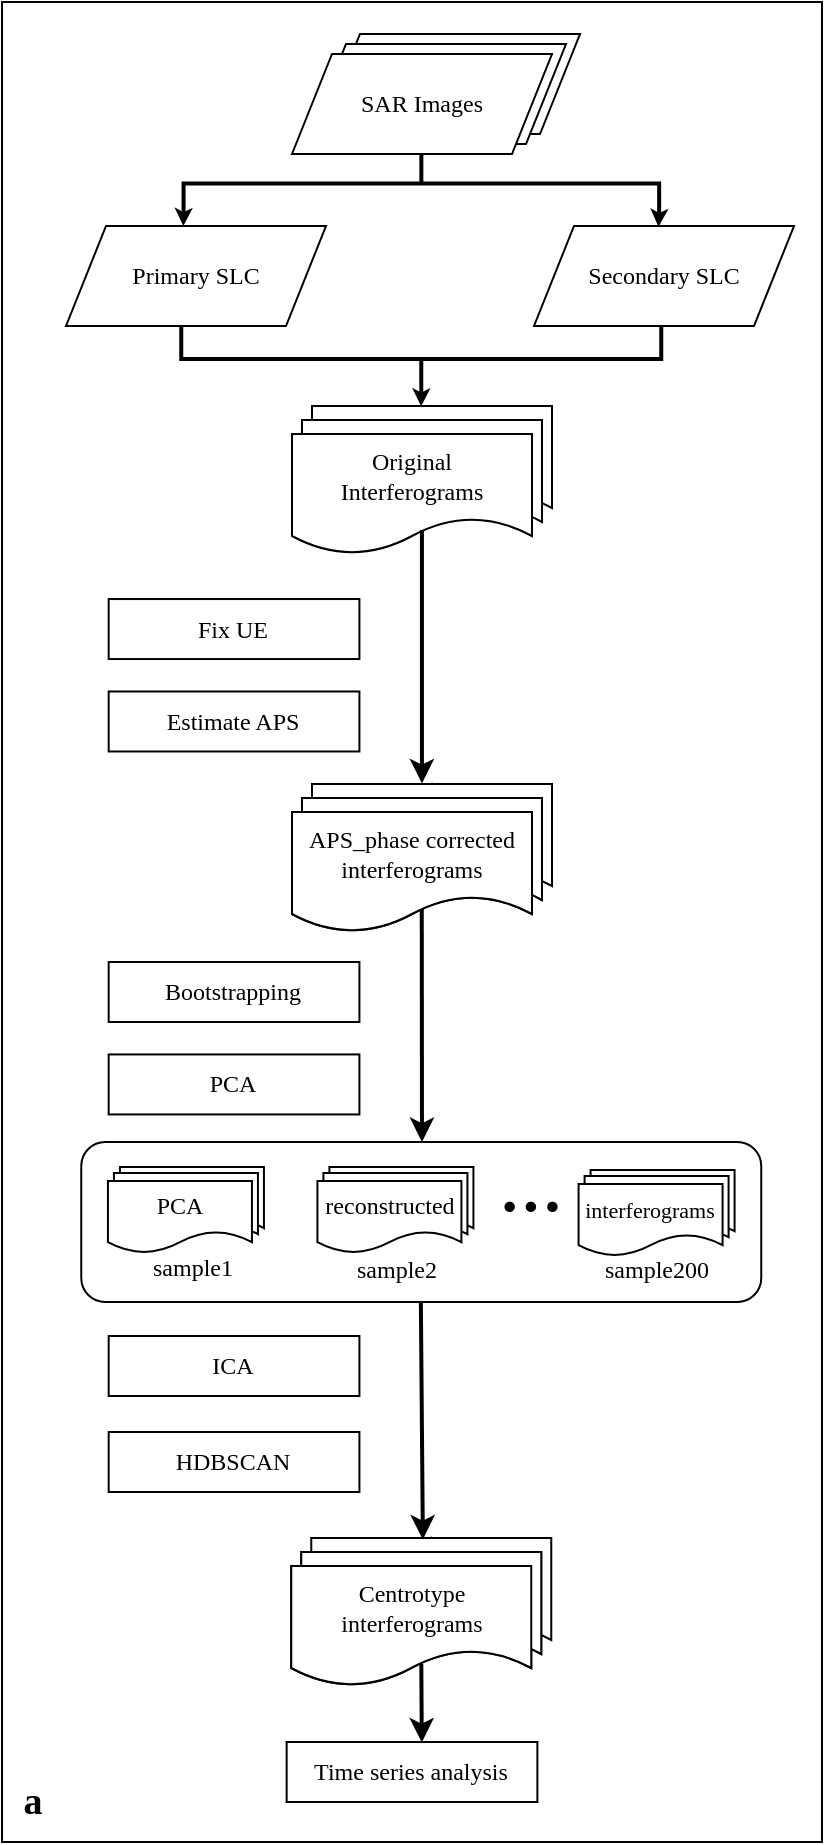 <mxfile version="23.0.1" type="github">
  <diagram name="第 1 页" id="zuDnoThSKm5jyti0MEzp">
    <mxGraphModel dx="677" dy="1615" grid="1" gridSize="10" guides="1" tooltips="1" connect="1" arrows="1" fold="1" page="1" pageScale="1" pageWidth="827" pageHeight="1169" math="0" shadow="0">
      <root>
        <mxCell id="0" />
        <mxCell id="1" style="" parent="0" />
        <mxCell id="r5xfpzyNgkeJi3bjUexZ-93" value="" style="rounded=0;whiteSpace=wrap;html=1;movable=0;resizable=0;rotatable=0;deletable=0;editable=0;locked=1;connectable=0;" vertex="1" parent="1">
          <mxGeometry x="30" y="-1110" width="410" height="920" as="geometry" />
        </mxCell>
        <mxCell id="r5xfpzyNgkeJi3bjUexZ-85" value="" style="rounded=1;whiteSpace=wrap;html=1;movable=0;resizable=0;rotatable=0;deletable=0;editable=0;locked=1;connectable=0;" vertex="1" parent="1">
          <mxGeometry x="69.63" y="-540" width="340" height="80" as="geometry" />
        </mxCell>
        <mxCell id="r5xfpzyNgkeJi3bjUexZ-5" value="" style="shape=parallelogram;perimeter=parallelogramPerimeter;whiteSpace=wrap;html=1;fixedSize=1;movable=0;resizable=0;rotatable=0;deletable=0;editable=0;locked=1;connectable=0;" vertex="1" parent="1">
          <mxGeometry x="189" y="-1094" width="130" height="50" as="geometry" />
        </mxCell>
        <mxCell id="r5xfpzyNgkeJi3bjUexZ-6" value="" style="shape=parallelogram;perimeter=parallelogramPerimeter;whiteSpace=wrap;html=1;fixedSize=1;movable=0;resizable=0;rotatable=0;deletable=0;editable=0;locked=1;connectable=0;" vertex="1" parent="1">
          <mxGeometry x="182" y="-1089" width="130" height="50" as="geometry" />
        </mxCell>
        <mxCell id="r5xfpzyNgkeJi3bjUexZ-8" value="&lt;font face=&quot;Times New Roman&quot;&gt;SAR Images&lt;br&gt;&lt;/font&gt;" style="shape=parallelogram;perimeter=parallelogramPerimeter;whiteSpace=wrap;html=1;fixedSize=1;movable=0;resizable=0;rotatable=0;deletable=0;editable=0;locked=1;connectable=0;" vertex="1" parent="1">
          <mxGeometry x="175" y="-1084" width="130" height="50" as="geometry" />
        </mxCell>
        <mxCell id="r5xfpzyNgkeJi3bjUexZ-10" value="&lt;font face=&quot;Times New Roman&quot;&gt;Secondary SLC&lt;/font&gt;" style="shape=parallelogram;perimeter=parallelogramPerimeter;whiteSpace=wrap;html=1;fixedSize=1;movable=0;resizable=0;rotatable=0;deletable=0;editable=0;locked=1;connectable=0;" vertex="1" parent="1">
          <mxGeometry x="296" y="-998" width="130" height="50" as="geometry" />
        </mxCell>
        <mxCell id="r5xfpzyNgkeJi3bjUexZ-11" value="&lt;font face=&quot;Times New Roman&quot;&gt;Primary SLC&lt;/font&gt;" style="shape=parallelogram;perimeter=parallelogramPerimeter;whiteSpace=wrap;html=1;fixedSize=1;movable=0;resizable=0;rotatable=0;deletable=0;editable=0;locked=1;connectable=0;" vertex="1" parent="1">
          <mxGeometry x="62" y="-998" width="130" height="50" as="geometry" />
        </mxCell>
        <mxCell id="r5xfpzyNgkeJi3bjUexZ-12" value="" style="shape=document;whiteSpace=wrap;html=1;boundedLbl=1;movable=0;resizable=0;rotatable=0;deletable=0;editable=0;locked=1;connectable=0;" vertex="1" parent="1">
          <mxGeometry x="185" y="-908" width="120" height="60" as="geometry" />
        </mxCell>
        <mxCell id="r5xfpzyNgkeJi3bjUexZ-13" value="" style="shape=document;whiteSpace=wrap;html=1;boundedLbl=1;movable=0;resizable=0;rotatable=0;deletable=0;editable=0;locked=1;connectable=0;" vertex="1" parent="1">
          <mxGeometry x="180" y="-901" width="120" height="60" as="geometry" />
        </mxCell>
        <mxCell id="r5xfpzyNgkeJi3bjUexZ-14" value="&lt;font face=&quot;Times New Roman&quot;&gt;Original &lt;br&gt;Interferograms&lt;/font&gt;" style="shape=document;whiteSpace=wrap;html=1;boundedLbl=1;movable=0;resizable=0;rotatable=0;deletable=0;editable=0;locked=1;connectable=0;" vertex="1" parent="1">
          <mxGeometry x="175" y="-894" width="120" height="60" as="geometry" />
        </mxCell>
        <mxCell id="r5xfpzyNgkeJi3bjUexZ-23" style="edgeStyle=orthogonalEdgeStyle;rounded=0;orthogonalLoop=1;jettySize=auto;html=1;exitX=1;exitY=1;exitDx=0;exitDy=0;exitPerimeter=0;movable=0;resizable=0;rotatable=0;deletable=0;editable=0;locked=1;connectable=0;" edge="1" parent="1" source="r5xfpzyNgkeJi3bjUexZ-21">
          <mxGeometry relative="1" as="geometry">
            <mxPoint x="120.667" y="-998" as="targetPoint" />
          </mxGeometry>
        </mxCell>
        <mxCell id="r5xfpzyNgkeJi3bjUexZ-21" value="" style="strokeWidth=2;html=1;shape=mxgraph.flowchart.annotation_2;align=left;labelPosition=right;pointerEvents=1;rotation=90;movable=0;resizable=0;rotatable=0;deletable=0;editable=0;locked=1;connectable=0;" vertex="1" parent="1">
          <mxGeometry x="224.74" y="-1138.1" width="29.88" height="237.79" as="geometry" />
        </mxCell>
        <mxCell id="r5xfpzyNgkeJi3bjUexZ-26" style="edgeStyle=orthogonalEdgeStyle;rounded=0;orthogonalLoop=1;jettySize=auto;html=1;exitX=1;exitY=0;exitDx=0;exitDy=0;exitPerimeter=0;entryX=0.479;entryY=0.008;entryDx=0;entryDy=0;entryPerimeter=0;movable=0;resizable=0;rotatable=0;deletable=0;editable=0;locked=1;connectable=0;" edge="1" parent="1" source="r5xfpzyNgkeJi3bjUexZ-21" target="r5xfpzyNgkeJi3bjUexZ-10">
          <mxGeometry relative="1" as="geometry" />
        </mxCell>
        <mxCell id="r5xfpzyNgkeJi3bjUexZ-27" value="" style="strokeWidth=2;html=1;shape=mxgraph.flowchart.annotation_2;align=left;labelPosition=right;pointerEvents=1;rotation=-90;movable=0;resizable=0;rotatable=0;deletable=0;editable=0;locked=1;connectable=0;" vertex="1" parent="1">
          <mxGeometry x="223.04" y="-1051.48" width="33.18" height="240" as="geometry" />
        </mxCell>
        <mxCell id="r5xfpzyNgkeJi3bjUexZ-28" style="edgeStyle=orthogonalEdgeStyle;rounded=0;orthogonalLoop=1;jettySize=auto;html=1;exitX=0;exitY=0.5;exitDx=0;exitDy=0;exitPerimeter=0;entryX=0.455;entryY=0.003;entryDx=0;entryDy=0;entryPerimeter=0;movable=0;resizable=0;rotatable=0;deletable=0;editable=0;locked=1;connectable=0;" edge="1" parent="1" source="r5xfpzyNgkeJi3bjUexZ-27" target="r5xfpzyNgkeJi3bjUexZ-12">
          <mxGeometry relative="1" as="geometry" />
        </mxCell>
        <mxCell id="r5xfpzyNgkeJi3bjUexZ-76" style="edgeStyle=orthogonalEdgeStyle;rounded=0;orthogonalLoop=1;jettySize=auto;html=1;exitX=0.5;exitY=0;exitDx=0;exitDy=0;movable=0;resizable=0;rotatable=0;deletable=0;editable=0;locked=1;connectable=0;" edge="1" parent="1" source="r5xfpzyNgkeJi3bjUexZ-31">
          <mxGeometry relative="1" as="geometry">
            <mxPoint x="245" y="-720" as="targetPoint" />
          </mxGeometry>
        </mxCell>
        <mxCell id="r5xfpzyNgkeJi3bjUexZ-31" value="" style="shape=document;whiteSpace=wrap;html=1;boundedLbl=1;movable=0;resizable=0;rotatable=0;deletable=0;editable=0;locked=1;connectable=0;" vertex="1" parent="1">
          <mxGeometry x="185" y="-719" width="120" height="60" as="geometry" />
        </mxCell>
        <mxCell id="r5xfpzyNgkeJi3bjUexZ-32" value="" style="shape=document;whiteSpace=wrap;html=1;boundedLbl=1;movable=0;resizable=0;rotatable=0;deletable=0;editable=0;locked=1;connectable=0;" vertex="1" parent="1">
          <mxGeometry x="180" y="-712" width="120" height="60" as="geometry" />
        </mxCell>
        <mxCell id="r5xfpzyNgkeJi3bjUexZ-33" value="&lt;font face=&quot;Times New Roman&quot;&gt;APS_phase corrected interferograms&lt;/font&gt;" style="shape=document;whiteSpace=wrap;html=1;boundedLbl=1;movable=0;resizable=0;rotatable=0;deletable=0;editable=0;locked=1;connectable=0;" vertex="1" parent="1">
          <mxGeometry x="175" y="-705" width="120" height="60" as="geometry" />
        </mxCell>
        <mxCell id="r5xfpzyNgkeJi3bjUexZ-34" value="&lt;font face=&quot;Times New Roman&quot;&gt;Fix UE&lt;br&gt;&lt;/font&gt;" style="rounded=0;whiteSpace=wrap;html=1;movable=0;resizable=0;rotatable=0;deletable=0;editable=0;locked=1;connectable=0;" vertex="1" parent="1">
          <mxGeometry x="83.34" y="-811.48" width="125.37" height="30" as="geometry" />
        </mxCell>
        <mxCell id="r5xfpzyNgkeJi3bjUexZ-36" value="&lt;font face=&quot;Times New Roman&quot;&gt;ICA&lt;br&gt;&lt;/font&gt;" style="rounded=0;whiteSpace=wrap;html=1;movable=0;resizable=0;rotatable=0;deletable=0;editable=0;locked=1;connectable=0;" vertex="1" parent="1">
          <mxGeometry x="83.34" y="-443" width="125.37" height="30" as="geometry" />
        </mxCell>
        <mxCell id="r5xfpzyNgkeJi3bjUexZ-37" value="&lt;font face=&quot;Times New Roman&quot;&gt;HDBSCAN&lt;br&gt;&lt;/font&gt;" style="rounded=0;whiteSpace=wrap;html=1;movable=0;resizable=0;rotatable=0;deletable=0;editable=0;locked=1;connectable=0;" vertex="1" parent="1">
          <mxGeometry x="83.34" y="-395" width="125.37" height="30" as="geometry" />
        </mxCell>
        <mxCell id="r5xfpzyNgkeJi3bjUexZ-39" value="" style="shape=document;whiteSpace=wrap;html=1;boundedLbl=1;movable=0;resizable=0;rotatable=0;deletable=0;editable=0;locked=1;connectable=0;" vertex="1" parent="1">
          <mxGeometry x="180" y="-712" width="120" height="60" as="geometry" />
        </mxCell>
        <mxCell id="r5xfpzyNgkeJi3bjUexZ-40" value="&lt;font face=&quot;Times New Roman&quot;&gt;APS_phase corrected interferograms&lt;/font&gt;" style="shape=document;whiteSpace=wrap;html=1;boundedLbl=1;movable=0;resizable=0;rotatable=0;deletable=0;editable=0;locked=1;connectable=0;" vertex="1" parent="1">
          <mxGeometry x="175" y="-705" width="120" height="60" as="geometry" />
        </mxCell>
        <mxCell id="r5xfpzyNgkeJi3bjUexZ-48" value="" style="shape=document;whiteSpace=wrap;html=1;boundedLbl=1;movable=0;resizable=0;rotatable=0;deletable=0;editable=0;locked=1;connectable=0;" vertex="1" parent="1">
          <mxGeometry x="88.97" y="-527.5" width="72" height="36" as="geometry" />
        </mxCell>
        <mxCell id="r5xfpzyNgkeJi3bjUexZ-50" value="" style="shape=document;whiteSpace=wrap;html=1;boundedLbl=1;movable=0;resizable=0;rotatable=0;deletable=0;editable=0;locked=1;connectable=0;" vertex="1" parent="1">
          <mxGeometry x="85.97" y="-524.5" width="72" height="36" as="geometry" />
        </mxCell>
        <mxCell id="r5xfpzyNgkeJi3bjUexZ-49" value="&lt;font face=&quot;Times New Roman&quot;&gt;PCA&lt;/font&gt;" style="shape=document;whiteSpace=wrap;html=1;boundedLbl=1;movable=0;resizable=0;rotatable=0;deletable=0;editable=0;locked=1;connectable=0;" vertex="1" parent="1">
          <mxGeometry x="82.97" y="-520.5" width="72" height="36" as="geometry" />
        </mxCell>
        <mxCell id="r5xfpzyNgkeJi3bjUexZ-57" value="" style="shape=document;whiteSpace=wrap;html=1;boundedLbl=1;movable=0;resizable=0;rotatable=0;deletable=0;editable=0;locked=1;connectable=0;" vertex="1" parent="1">
          <mxGeometry x="193.71" y="-527.5" width="72" height="36" as="geometry" />
        </mxCell>
        <mxCell id="r5xfpzyNgkeJi3bjUexZ-58" value="" style="shape=document;whiteSpace=wrap;html=1;boundedLbl=1;movable=0;resizable=0;rotatable=0;deletable=0;editable=0;locked=1;connectable=0;" vertex="1" parent="1">
          <mxGeometry x="190.71" y="-524.5" width="72" height="36" as="geometry" />
        </mxCell>
        <mxCell id="r5xfpzyNgkeJi3bjUexZ-59" value="&lt;font face=&quot;Times New Roman&quot;&gt;reconstructed&lt;/font&gt;" style="shape=document;whiteSpace=wrap;html=1;boundedLbl=1;movable=0;resizable=0;rotatable=0;deletable=0;editable=0;locked=1;connectable=0;" vertex="1" parent="1">
          <mxGeometry x="187.71" y="-520.5" width="72" height="36" as="geometry" />
        </mxCell>
        <mxCell id="r5xfpzyNgkeJi3bjUexZ-60" value="" style="shape=document;whiteSpace=wrap;html=1;boundedLbl=1;movable=0;resizable=0;rotatable=0;deletable=0;editable=0;locked=1;connectable=0;" vertex="1" parent="1">
          <mxGeometry x="324.29" y="-526" width="72" height="36" as="geometry" />
        </mxCell>
        <mxCell id="r5xfpzyNgkeJi3bjUexZ-61" value="" style="shape=document;whiteSpace=wrap;html=1;boundedLbl=1;movable=0;resizable=0;rotatable=0;deletable=0;editable=0;locked=1;connectable=0;" vertex="1" parent="1">
          <mxGeometry x="321.29" y="-523" width="72" height="36" as="geometry" />
        </mxCell>
        <mxCell id="r5xfpzyNgkeJi3bjUexZ-62" value="&lt;font face=&quot;Times New Roman&quot; style=&quot;font-size: 11px;&quot;&gt;interferograms&lt;/font&gt;" style="shape=document;whiteSpace=wrap;html=1;boundedLbl=1;movable=0;resizable=0;rotatable=0;deletable=0;editable=0;locked=1;connectable=0;" vertex="1" parent="1">
          <mxGeometry x="318.29" y="-519" width="72" height="36" as="geometry" />
        </mxCell>
        <mxCell id="r5xfpzyNgkeJi3bjUexZ-66" value="&lt;font size=&quot;1&quot; style=&quot;&quot; face=&quot;Times New Roman&quot;&gt;&lt;b style=&quot;font-size: 32px;&quot;&gt;···&lt;/b&gt;&lt;/font&gt;" style="text;html=1;align=center;verticalAlign=middle;resizable=0;points=[];autosize=1;strokeColor=none;fillColor=none;movable=0;rotatable=0;deletable=0;editable=0;locked=1;connectable=0;" vertex="1" parent="1">
          <mxGeometry x="263.51" y="-533" width="60" height="50" as="geometry" />
        </mxCell>
        <mxCell id="r5xfpzyNgkeJi3bjUexZ-68" value="&lt;font face=&quot;Times New Roman&quot;&gt;Estimate APS&lt;br&gt;&lt;/font&gt;" style="rounded=0;whiteSpace=wrap;html=1;movable=0;resizable=0;rotatable=0;deletable=0;editable=0;locked=1;connectable=0;" vertex="1" parent="1">
          <mxGeometry x="83.34" y="-765.26" width="125.37" height="30" as="geometry" />
        </mxCell>
        <mxCell id="r5xfpzyNgkeJi3bjUexZ-69" value="&lt;font face=&quot;Times New Roman&quot;&gt;Bootstrapping&lt;br&gt;&lt;/font&gt;" style="rounded=0;whiteSpace=wrap;html=1;movable=0;resizable=0;rotatable=0;deletable=0;editable=0;locked=1;connectable=0;" vertex="1" parent="1">
          <mxGeometry x="83.34" y="-630" width="125.37" height="30" as="geometry" />
        </mxCell>
        <mxCell id="r5xfpzyNgkeJi3bjUexZ-70" value="&lt;font face=&quot;Times New Roman&quot;&gt;PCA&lt;br&gt;&lt;/font&gt;" style="rounded=0;whiteSpace=wrap;html=1;movable=0;resizable=0;rotatable=0;deletable=0;editable=0;locked=1;connectable=0;" vertex="1" parent="1">
          <mxGeometry x="83.34" y="-583.78" width="125.37" height="30" as="geometry" />
        </mxCell>
        <mxCell id="r5xfpzyNgkeJi3bjUexZ-71" value="&lt;font face=&quot;Times New Roman&quot;&gt;sample1&lt;/font&gt;" style="text;html=1;align=center;verticalAlign=middle;resizable=0;points=[];autosize=1;strokeColor=none;fillColor=none;movable=0;rotatable=0;deletable=0;editable=0;locked=1;connectable=0;" vertex="1" parent="1">
          <mxGeometry x="94.97" y="-492.5" width="60" height="30" as="geometry" />
        </mxCell>
        <mxCell id="r5xfpzyNgkeJi3bjUexZ-72" value="&lt;font face=&quot;Times New Roman&quot;&gt;sample200&lt;/font&gt;" style="text;html=1;align=center;verticalAlign=middle;resizable=0;points=[];autosize=1;strokeColor=none;fillColor=none;movable=0;rotatable=0;deletable=0;editable=0;locked=1;connectable=0;" vertex="1" parent="1">
          <mxGeometry x="317.29" y="-491" width="80" height="30" as="geometry" />
        </mxCell>
        <mxCell id="r5xfpzyNgkeJi3bjUexZ-73" value="&lt;font face=&quot;Times New Roman&quot;&gt;sample2&lt;/font&gt;" style="text;html=1;align=center;verticalAlign=middle;resizable=0;points=[];autosize=1;strokeColor=none;fillColor=none;movable=0;rotatable=0;deletable=0;editable=0;locked=1;connectable=0;" vertex="1" parent="1">
          <mxGeometry x="196.71" y="-491" width="60" height="30" as="geometry" />
        </mxCell>
        <mxCell id="r5xfpzyNgkeJi3bjUexZ-78" style="edgeStyle=orthogonalEdgeStyle;rounded=0;orthogonalLoop=1;jettySize=auto;html=1;exitX=0.5;exitY=0;exitDx=0;exitDy=0;movable=0;resizable=0;rotatable=0;deletable=0;editable=0;locked=1;connectable=0;" edge="1" parent="1" source="r5xfpzyNgkeJi3bjUexZ-79">
          <mxGeometry relative="1" as="geometry">
            <mxPoint x="244.63" y="-343" as="targetPoint" />
          </mxGeometry>
        </mxCell>
        <mxCell id="r5xfpzyNgkeJi3bjUexZ-79" value="" style="shape=document;whiteSpace=wrap;html=1;boundedLbl=1;movable=0;resizable=0;rotatable=0;deletable=0;editable=0;locked=1;connectable=0;" vertex="1" parent="1">
          <mxGeometry x="184.63" y="-342" width="120" height="60" as="geometry" />
        </mxCell>
        <mxCell id="r5xfpzyNgkeJi3bjUexZ-80" value="" style="shape=document;whiteSpace=wrap;html=1;boundedLbl=1;movable=0;resizable=0;rotatable=0;deletable=0;editable=0;locked=1;connectable=0;" vertex="1" parent="1">
          <mxGeometry x="179.63" y="-335" width="120" height="60" as="geometry" />
        </mxCell>
        <mxCell id="r5xfpzyNgkeJi3bjUexZ-81" value="&lt;font face=&quot;Times New Roman&quot;&gt;APS_phase corrected interferograms&lt;/font&gt;" style="shape=document;whiteSpace=wrap;html=1;boundedLbl=1;movable=0;resizable=0;rotatable=0;deletable=0;editable=0;locked=1;connectable=0;" vertex="1" parent="1">
          <mxGeometry x="174.63" y="-328" width="120" height="60" as="geometry" />
        </mxCell>
        <mxCell id="r5xfpzyNgkeJi3bjUexZ-82" value="" style="shape=document;whiteSpace=wrap;html=1;boundedLbl=1;movable=0;resizable=0;rotatable=0;deletable=0;editable=0;locked=1;connectable=0;" vertex="1" parent="1">
          <mxGeometry x="179.63" y="-335" width="120" height="60" as="geometry" />
        </mxCell>
        <mxCell id="r5xfpzyNgkeJi3bjUexZ-83" value="&lt;font face=&quot;Times New Roman&quot;&gt;Centrotype interferograms&lt;/font&gt;" style="shape=document;whiteSpace=wrap;html=1;boundedLbl=1;movable=0;resizable=0;rotatable=0;deletable=0;editable=0;locked=1;connectable=0;" vertex="1" parent="1">
          <mxGeometry x="174.63" y="-328" width="120" height="60" as="geometry" />
        </mxCell>
        <mxCell id="r5xfpzyNgkeJi3bjUexZ-87" value="&lt;font face=&quot;Times New Roman&quot;&gt;Time series analysis&lt;br&gt;&lt;/font&gt;" style="rounded=0;whiteSpace=wrap;html=1;movable=0;resizable=0;rotatable=0;deletable=0;editable=0;locked=1;connectable=0;" vertex="1" parent="1">
          <mxGeometry x="172.32" y="-240" width="125.37" height="30" as="geometry" />
        </mxCell>
        <mxCell id="r5xfpzyNgkeJi3bjUexZ-88" value="" style="endArrow=classic;html=1;rounded=0;entryX=0.458;entryY=-0.005;entryDx=0;entryDy=0;entryPerimeter=0;strokeWidth=2;movable=0;resizable=0;rotatable=0;deletable=0;editable=0;locked=1;connectable=0;" edge="1" parent="1" target="r5xfpzyNgkeJi3bjUexZ-31">
          <mxGeometry width="50" height="50" relative="1" as="geometry">
            <mxPoint x="239.97" y="-846" as="sourcePoint" />
            <mxPoint x="240" y="-720" as="targetPoint" />
          </mxGeometry>
        </mxCell>
        <mxCell id="r5xfpzyNgkeJi3bjUexZ-89" value="" style="endArrow=classic;html=1;rounded=0;strokeWidth=2;movable=0;resizable=0;rotatable=0;deletable=0;editable=0;locked=1;connectable=0;" edge="1" parent="1">
          <mxGeometry width="50" height="50" relative="1" as="geometry">
            <mxPoint x="239.88" y="-656.5" as="sourcePoint" />
            <mxPoint x="240" y="-540" as="targetPoint" />
          </mxGeometry>
        </mxCell>
        <mxCell id="r5xfpzyNgkeJi3bjUexZ-90" value="" style="endArrow=classic;html=1;rounded=0;entryX=0.465;entryY=0.012;entryDx=0;entryDy=0;entryPerimeter=0;strokeWidth=2;movable=0;resizable=0;rotatable=0;deletable=0;editable=0;locked=1;connectable=0;" edge="1" parent="1" target="r5xfpzyNgkeJi3bjUexZ-79">
          <mxGeometry width="50" height="50" relative="1" as="geometry">
            <mxPoint x="239.43" y="-460" as="sourcePoint" />
            <mxPoint x="239.46" y="-333" as="targetPoint" />
          </mxGeometry>
        </mxCell>
        <mxCell id="r5xfpzyNgkeJi3bjUexZ-91" value="" style="endArrow=classic;html=1;rounded=0;entryX=0.539;entryY=0.007;entryDx=0;entryDy=0;entryPerimeter=0;strokeWidth=2;movable=0;resizable=0;rotatable=0;deletable=0;editable=0;locked=1;connectable=0;" edge="1" parent="1" target="r5xfpzyNgkeJi3bjUexZ-87">
          <mxGeometry width="50" height="50" relative="1" as="geometry">
            <mxPoint x="239.66" y="-279" as="sourcePoint" />
            <mxPoint x="239.69" y="-152" as="targetPoint" />
          </mxGeometry>
        </mxCell>
        <mxCell id="r5xfpzyNgkeJi3bjUexZ-94" value="&lt;font size=&quot;1&quot; style=&quot;&quot; face=&quot;Times New Roman&quot;&gt;&lt;b style=&quot;font-size: 19px;&quot;&gt;a&lt;/b&gt;&lt;/font&gt;" style="text;html=1;align=center;verticalAlign=middle;resizable=0;points=[];autosize=1;strokeColor=none;fillColor=none;movable=0;rotatable=0;deletable=0;editable=0;locked=1;connectable=0;" vertex="1" parent="1">
          <mxGeometry x="30" y="-230" width="30" height="40" as="geometry" />
        </mxCell>
      </root>
    </mxGraphModel>
  </diagram>
</mxfile>
